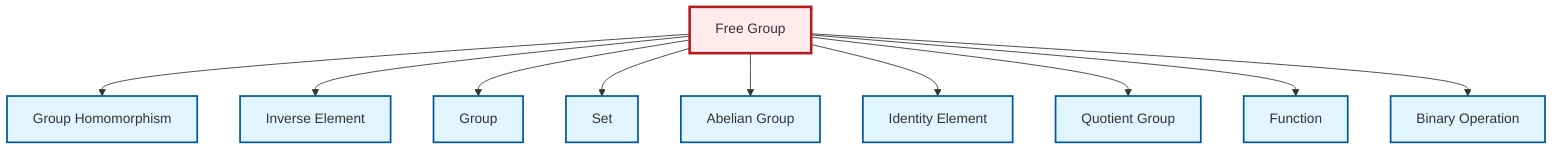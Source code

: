 graph TD
    classDef definition fill:#e1f5fe,stroke:#01579b,stroke-width:2px
    classDef theorem fill:#f3e5f5,stroke:#4a148c,stroke-width:2px
    classDef axiom fill:#fff3e0,stroke:#e65100,stroke-width:2px
    classDef example fill:#e8f5e9,stroke:#1b5e20,stroke-width:2px
    classDef current fill:#ffebee,stroke:#b71c1c,stroke-width:3px
    def-quotient-group["Quotient Group"]:::definition
    def-function["Function"]:::definition
    def-binary-operation["Binary Operation"]:::definition
    def-free-group["Free Group"]:::definition
    def-set["Set"]:::definition
    def-group["Group"]:::definition
    def-abelian-group["Abelian Group"]:::definition
    def-homomorphism["Group Homomorphism"]:::definition
    def-identity-element["Identity Element"]:::definition
    def-inverse-element["Inverse Element"]:::definition
    def-free-group --> def-homomorphism
    def-free-group --> def-inverse-element
    def-free-group --> def-group
    def-free-group --> def-set
    def-free-group --> def-abelian-group
    def-free-group --> def-identity-element
    def-free-group --> def-quotient-group
    def-free-group --> def-function
    def-free-group --> def-binary-operation
    class def-free-group current